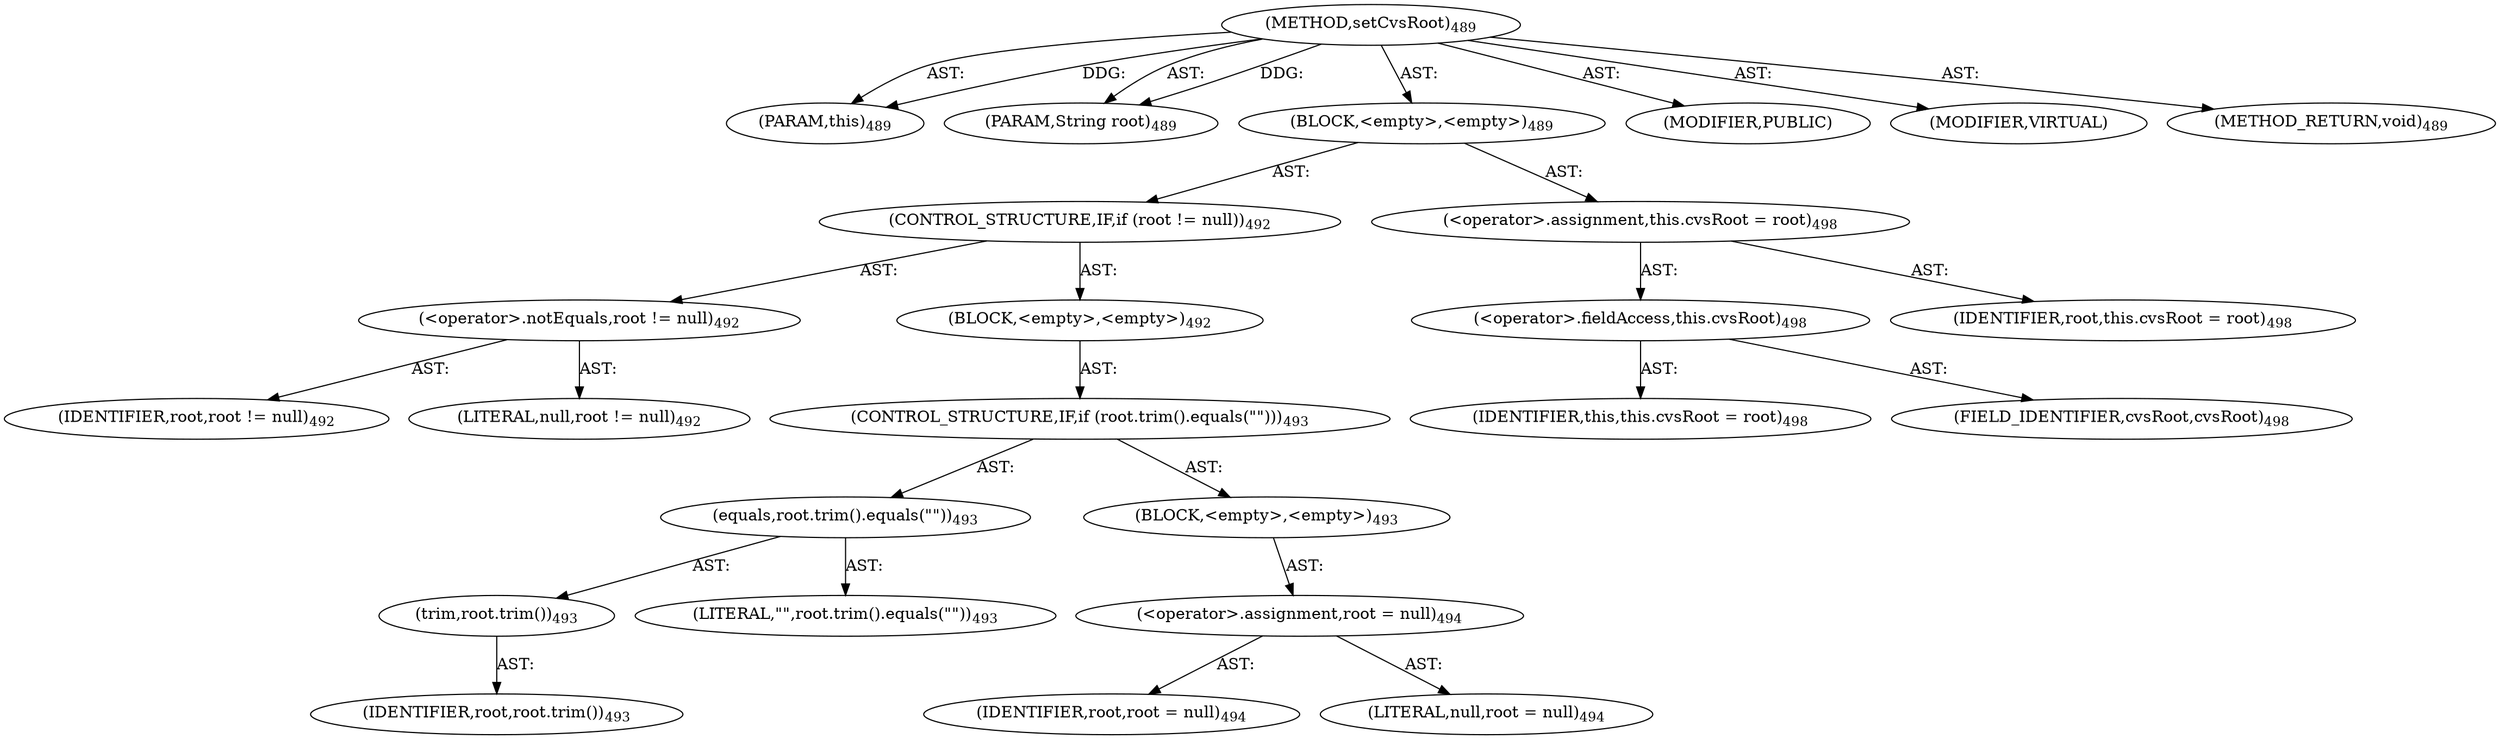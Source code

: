 digraph "setCvsRoot" {  
"111669149706" [label = <(METHOD,setCvsRoot)<SUB>489</SUB>> ]
"115964117000" [label = <(PARAM,this)<SUB>489</SUB>> ]
"115964117033" [label = <(PARAM,String root)<SUB>489</SUB>> ]
"25769803849" [label = <(BLOCK,&lt;empty&gt;,&lt;empty&gt;)<SUB>489</SUB>> ]
"47244640305" [label = <(CONTROL_STRUCTURE,IF,if (root != null))<SUB>492</SUB>> ]
"30064771382" [label = <(&lt;operator&gt;.notEquals,root != null)<SUB>492</SUB>> ]
"68719477023" [label = <(IDENTIFIER,root,root != null)<SUB>492</SUB>> ]
"90194313269" [label = <(LITERAL,null,root != null)<SUB>492</SUB>> ]
"25769803850" [label = <(BLOCK,&lt;empty&gt;,&lt;empty&gt;)<SUB>492</SUB>> ]
"47244640306" [label = <(CONTROL_STRUCTURE,IF,if (root.trim().equals(&quot;&quot;)))<SUB>493</SUB>> ]
"30064771383" [label = <(equals,root.trim().equals(&quot;&quot;))<SUB>493</SUB>> ]
"30064771384" [label = <(trim,root.trim())<SUB>493</SUB>> ]
"68719477024" [label = <(IDENTIFIER,root,root.trim())<SUB>493</SUB>> ]
"90194313270" [label = <(LITERAL,&quot;&quot;,root.trim().equals(&quot;&quot;))<SUB>493</SUB>> ]
"25769803851" [label = <(BLOCK,&lt;empty&gt;,&lt;empty&gt;)<SUB>493</SUB>> ]
"30064771385" [label = <(&lt;operator&gt;.assignment,root = null)<SUB>494</SUB>> ]
"68719477025" [label = <(IDENTIFIER,root,root = null)<SUB>494</SUB>> ]
"90194313271" [label = <(LITERAL,null,root = null)<SUB>494</SUB>> ]
"30064771386" [label = <(&lt;operator&gt;.assignment,this.cvsRoot = root)<SUB>498</SUB>> ]
"30064771387" [label = <(&lt;operator&gt;.fieldAccess,this.cvsRoot)<SUB>498</SUB>> ]
"68719476780" [label = <(IDENTIFIER,this,this.cvsRoot = root)<SUB>498</SUB>> ]
"55834574921" [label = <(FIELD_IDENTIFIER,cvsRoot,cvsRoot)<SUB>498</SUB>> ]
"68719477026" [label = <(IDENTIFIER,root,this.cvsRoot = root)<SUB>498</SUB>> ]
"133143986222" [label = <(MODIFIER,PUBLIC)> ]
"133143986223" [label = <(MODIFIER,VIRTUAL)> ]
"128849018890" [label = <(METHOD_RETURN,void)<SUB>489</SUB>> ]
  "111669149706" -> "115964117000"  [ label = "AST: "] 
  "111669149706" -> "115964117033"  [ label = "AST: "] 
  "111669149706" -> "25769803849"  [ label = "AST: "] 
  "111669149706" -> "133143986222"  [ label = "AST: "] 
  "111669149706" -> "133143986223"  [ label = "AST: "] 
  "111669149706" -> "128849018890"  [ label = "AST: "] 
  "25769803849" -> "47244640305"  [ label = "AST: "] 
  "25769803849" -> "30064771386"  [ label = "AST: "] 
  "47244640305" -> "30064771382"  [ label = "AST: "] 
  "47244640305" -> "25769803850"  [ label = "AST: "] 
  "30064771382" -> "68719477023"  [ label = "AST: "] 
  "30064771382" -> "90194313269"  [ label = "AST: "] 
  "25769803850" -> "47244640306"  [ label = "AST: "] 
  "47244640306" -> "30064771383"  [ label = "AST: "] 
  "47244640306" -> "25769803851"  [ label = "AST: "] 
  "30064771383" -> "30064771384"  [ label = "AST: "] 
  "30064771383" -> "90194313270"  [ label = "AST: "] 
  "30064771384" -> "68719477024"  [ label = "AST: "] 
  "25769803851" -> "30064771385"  [ label = "AST: "] 
  "30064771385" -> "68719477025"  [ label = "AST: "] 
  "30064771385" -> "90194313271"  [ label = "AST: "] 
  "30064771386" -> "30064771387"  [ label = "AST: "] 
  "30064771386" -> "68719477026"  [ label = "AST: "] 
  "30064771387" -> "68719476780"  [ label = "AST: "] 
  "30064771387" -> "55834574921"  [ label = "AST: "] 
  "111669149706" -> "115964117000"  [ label = "DDG: "] 
  "111669149706" -> "115964117033"  [ label = "DDG: "] 
}
